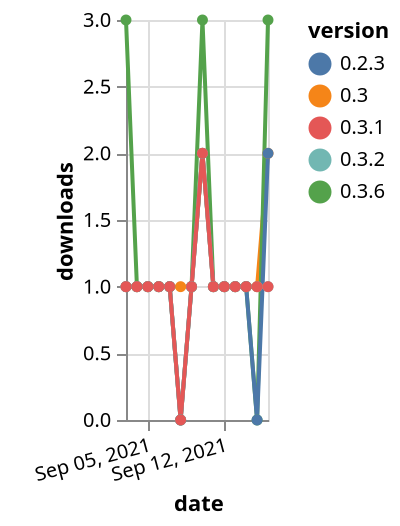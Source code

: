 {"$schema": "https://vega.github.io/schema/vega-lite/v5.json", "description": "A simple bar chart with embedded data.", "data": {"values": [{"date": "2021-09-03", "total": 241, "delta": 1, "version": "0.3"}, {"date": "2021-09-04", "total": 242, "delta": 1, "version": "0.3"}, {"date": "2021-09-05", "total": 243, "delta": 1, "version": "0.3"}, {"date": "2021-09-06", "total": 244, "delta": 1, "version": "0.3"}, {"date": "2021-09-07", "total": 245, "delta": 1, "version": "0.3"}, {"date": "2021-09-08", "total": 246, "delta": 1, "version": "0.3"}, {"date": "2021-09-09", "total": 247, "delta": 1, "version": "0.3"}, {"date": "2021-09-10", "total": 249, "delta": 2, "version": "0.3"}, {"date": "2021-09-11", "total": 250, "delta": 1, "version": "0.3"}, {"date": "2021-09-12", "total": 251, "delta": 1, "version": "0.3"}, {"date": "2021-09-13", "total": 252, "delta": 1, "version": "0.3"}, {"date": "2021-09-14", "total": 253, "delta": 1, "version": "0.3"}, {"date": "2021-09-15", "total": 254, "delta": 1, "version": "0.3"}, {"date": "2021-09-16", "total": 256, "delta": 2, "version": "0.3"}, {"date": "2021-09-03", "total": 277, "delta": 3, "version": "0.3.6"}, {"date": "2021-09-04", "total": 278, "delta": 1, "version": "0.3.6"}, {"date": "2021-09-05", "total": 279, "delta": 1, "version": "0.3.6"}, {"date": "2021-09-06", "total": 280, "delta": 1, "version": "0.3.6"}, {"date": "2021-09-07", "total": 281, "delta": 1, "version": "0.3.6"}, {"date": "2021-09-08", "total": 281, "delta": 0, "version": "0.3.6"}, {"date": "2021-09-09", "total": 282, "delta": 1, "version": "0.3.6"}, {"date": "2021-09-10", "total": 285, "delta": 3, "version": "0.3.6"}, {"date": "2021-09-11", "total": 286, "delta": 1, "version": "0.3.6"}, {"date": "2021-09-12", "total": 287, "delta": 1, "version": "0.3.6"}, {"date": "2021-09-13", "total": 288, "delta": 1, "version": "0.3.6"}, {"date": "2021-09-14", "total": 289, "delta": 1, "version": "0.3.6"}, {"date": "2021-09-15", "total": 289, "delta": 0, "version": "0.3.6"}, {"date": "2021-09-16", "total": 292, "delta": 3, "version": "0.3.6"}, {"date": "2021-09-03", "total": 229, "delta": 1, "version": "0.2.3"}, {"date": "2021-09-04", "total": 230, "delta": 1, "version": "0.2.3"}, {"date": "2021-09-05", "total": 231, "delta": 1, "version": "0.2.3"}, {"date": "2021-09-06", "total": 232, "delta": 1, "version": "0.2.3"}, {"date": "2021-09-07", "total": 233, "delta": 1, "version": "0.2.3"}, {"date": "2021-09-08", "total": 233, "delta": 0, "version": "0.2.3"}, {"date": "2021-09-09", "total": 234, "delta": 1, "version": "0.2.3"}, {"date": "2021-09-10", "total": 236, "delta": 2, "version": "0.2.3"}, {"date": "2021-09-11", "total": 237, "delta": 1, "version": "0.2.3"}, {"date": "2021-09-12", "total": 238, "delta": 1, "version": "0.2.3"}, {"date": "2021-09-13", "total": 239, "delta": 1, "version": "0.2.3"}, {"date": "2021-09-14", "total": 240, "delta": 1, "version": "0.2.3"}, {"date": "2021-09-15", "total": 240, "delta": 0, "version": "0.2.3"}, {"date": "2021-09-16", "total": 242, "delta": 2, "version": "0.2.3"}, {"date": "2021-09-03", "total": 239, "delta": 1, "version": "0.3.2"}, {"date": "2021-09-04", "total": 240, "delta": 1, "version": "0.3.2"}, {"date": "2021-09-05", "total": 241, "delta": 1, "version": "0.3.2"}, {"date": "2021-09-06", "total": 242, "delta": 1, "version": "0.3.2"}, {"date": "2021-09-07", "total": 243, "delta": 1, "version": "0.3.2"}, {"date": "2021-09-08", "total": 243, "delta": 0, "version": "0.3.2"}, {"date": "2021-09-09", "total": 244, "delta": 1, "version": "0.3.2"}, {"date": "2021-09-10", "total": 246, "delta": 2, "version": "0.3.2"}, {"date": "2021-09-11", "total": 247, "delta": 1, "version": "0.3.2"}, {"date": "2021-09-12", "total": 248, "delta": 1, "version": "0.3.2"}, {"date": "2021-09-13", "total": 249, "delta": 1, "version": "0.3.2"}, {"date": "2021-09-14", "total": 250, "delta": 1, "version": "0.3.2"}, {"date": "2021-09-15", "total": 251, "delta": 1, "version": "0.3.2"}, {"date": "2021-09-16", "total": 252, "delta": 1, "version": "0.3.2"}, {"date": "2021-09-03", "total": 271, "delta": 1, "version": "0.3.1"}, {"date": "2021-09-04", "total": 272, "delta": 1, "version": "0.3.1"}, {"date": "2021-09-05", "total": 273, "delta": 1, "version": "0.3.1"}, {"date": "2021-09-06", "total": 274, "delta": 1, "version": "0.3.1"}, {"date": "2021-09-07", "total": 275, "delta": 1, "version": "0.3.1"}, {"date": "2021-09-08", "total": 275, "delta": 0, "version": "0.3.1"}, {"date": "2021-09-09", "total": 276, "delta": 1, "version": "0.3.1"}, {"date": "2021-09-10", "total": 278, "delta": 2, "version": "0.3.1"}, {"date": "2021-09-11", "total": 279, "delta": 1, "version": "0.3.1"}, {"date": "2021-09-12", "total": 280, "delta": 1, "version": "0.3.1"}, {"date": "2021-09-13", "total": 281, "delta": 1, "version": "0.3.1"}, {"date": "2021-09-14", "total": 282, "delta": 1, "version": "0.3.1"}, {"date": "2021-09-15", "total": 283, "delta": 1, "version": "0.3.1"}, {"date": "2021-09-16", "total": 284, "delta": 1, "version": "0.3.1"}]}, "width": "container", "mark": {"type": "line", "point": {"filled": true}}, "encoding": {"x": {"field": "date", "type": "temporal", "timeUnit": "yearmonthdate", "title": "date", "axis": {"labelAngle": -15}}, "y": {"field": "delta", "type": "quantitative", "title": "downloads"}, "color": {"field": "version", "type": "nominal"}, "tooltip": {"field": "delta"}}}